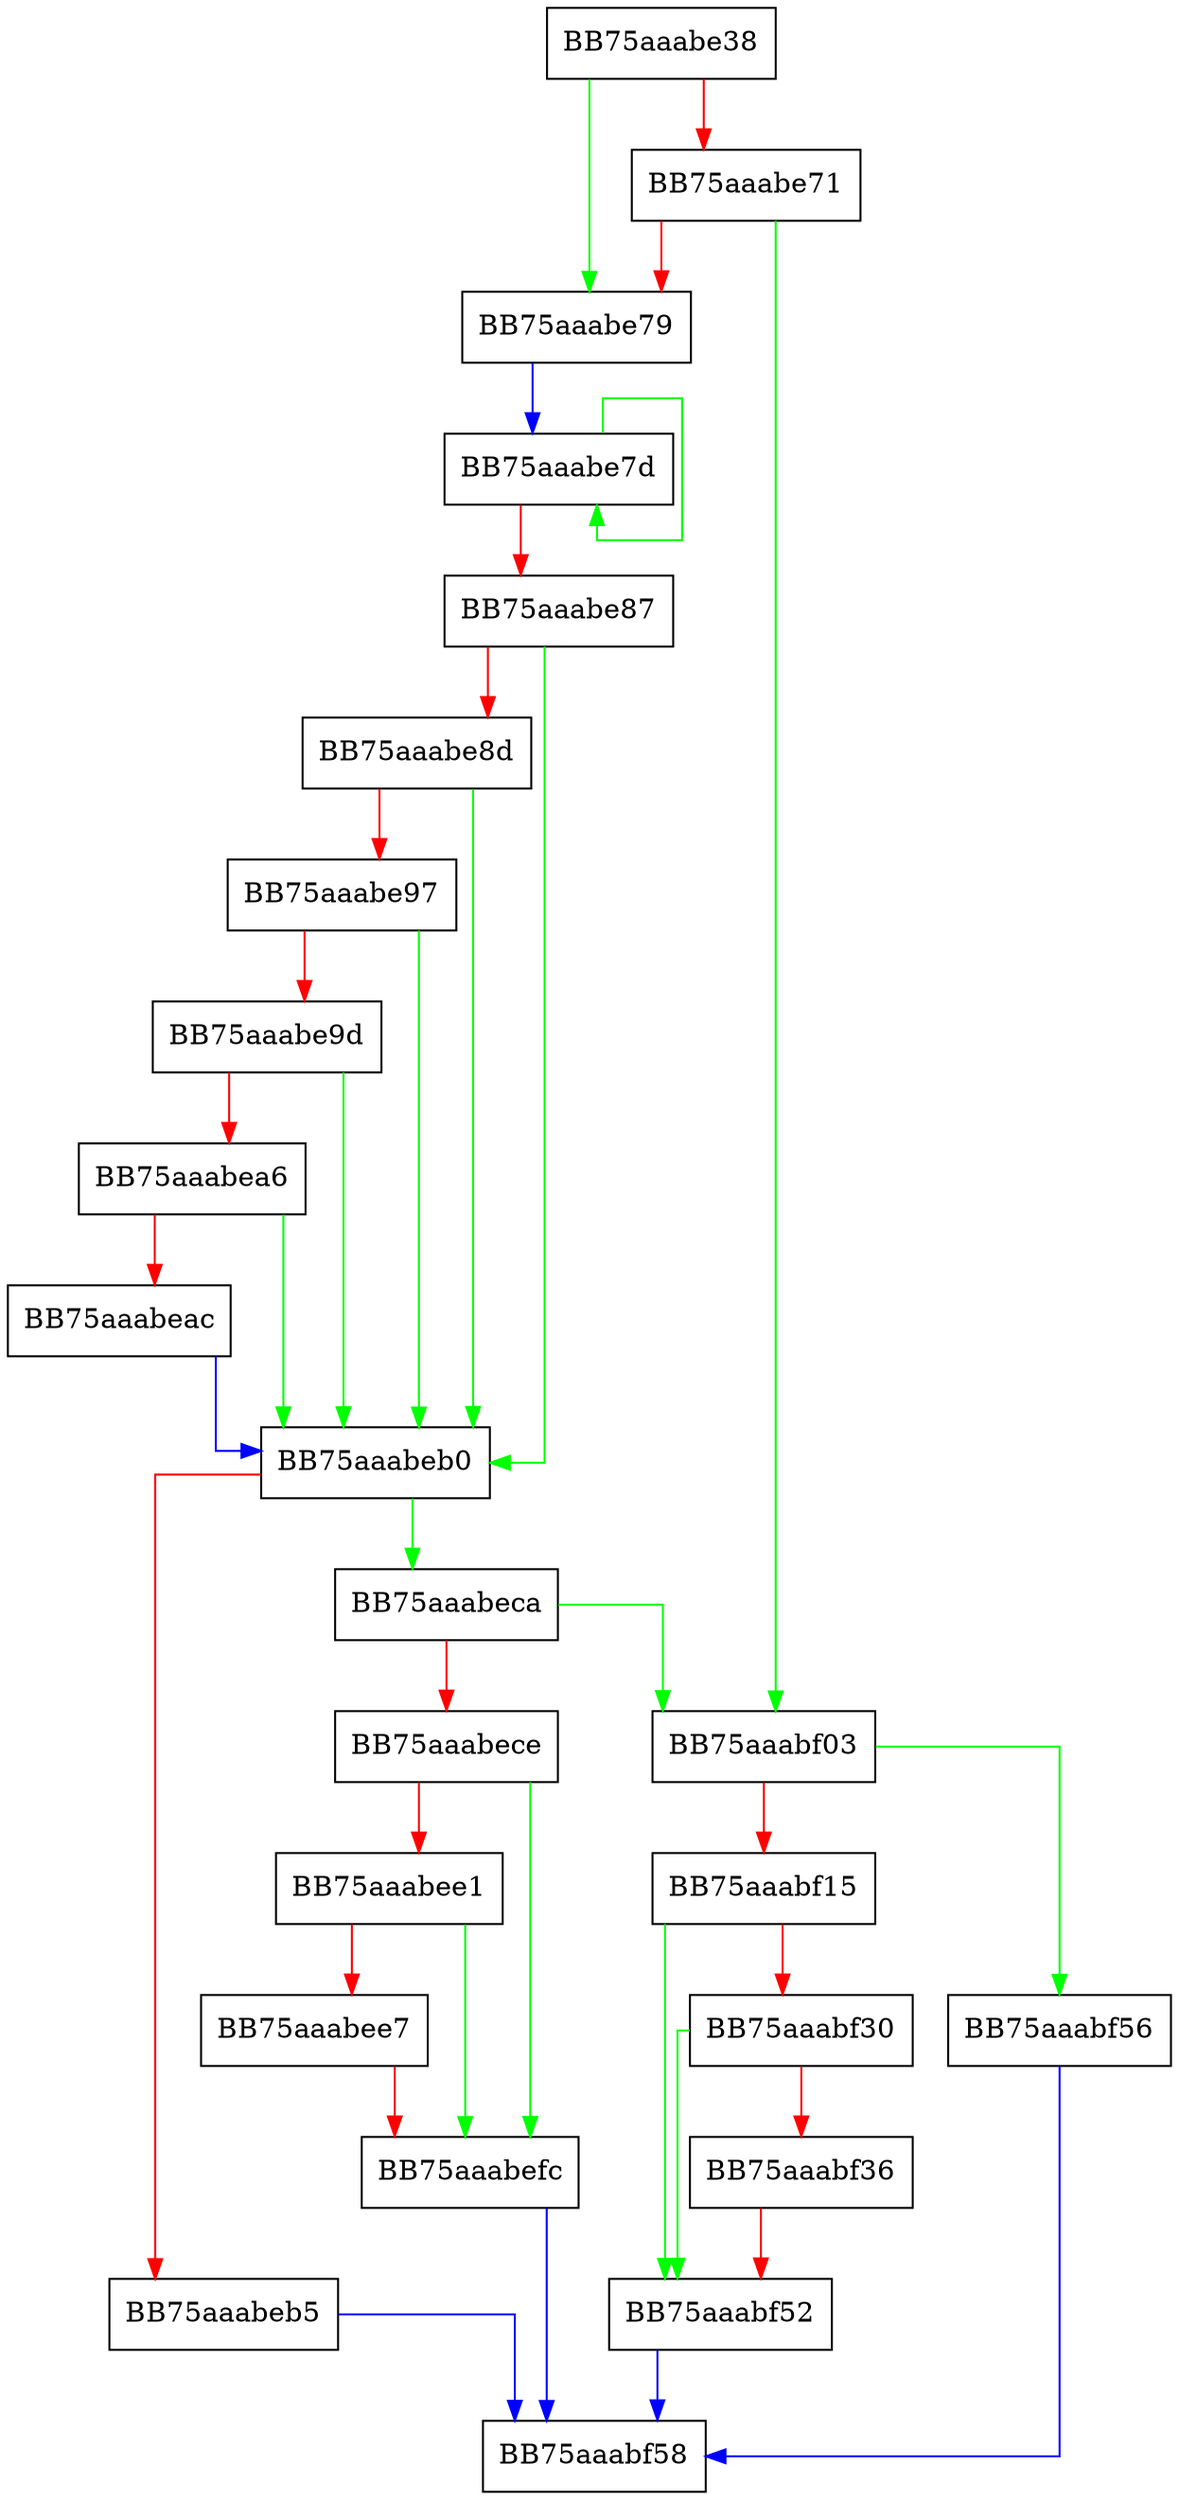 digraph SysIo_RebootDeleteFile {
  node [shape="box"];
  graph [splines=ortho];
  BB75aaabe38 -> BB75aaabe79 [color="green"];
  BB75aaabe38 -> BB75aaabe71 [color="red"];
  BB75aaabe71 -> BB75aaabf03 [color="green"];
  BB75aaabe71 -> BB75aaabe79 [color="red"];
  BB75aaabe79 -> BB75aaabe7d [color="blue"];
  BB75aaabe7d -> BB75aaabe7d [color="green"];
  BB75aaabe7d -> BB75aaabe87 [color="red"];
  BB75aaabe87 -> BB75aaabeb0 [color="green"];
  BB75aaabe87 -> BB75aaabe8d [color="red"];
  BB75aaabe8d -> BB75aaabeb0 [color="green"];
  BB75aaabe8d -> BB75aaabe97 [color="red"];
  BB75aaabe97 -> BB75aaabeb0 [color="green"];
  BB75aaabe97 -> BB75aaabe9d [color="red"];
  BB75aaabe9d -> BB75aaabeb0 [color="green"];
  BB75aaabe9d -> BB75aaabea6 [color="red"];
  BB75aaabea6 -> BB75aaabeb0 [color="green"];
  BB75aaabea6 -> BB75aaabeac [color="red"];
  BB75aaabeac -> BB75aaabeb0 [color="blue"];
  BB75aaabeb0 -> BB75aaabeca [color="green"];
  BB75aaabeb0 -> BB75aaabeb5 [color="red"];
  BB75aaabeb5 -> BB75aaabf58 [color="blue"];
  BB75aaabeca -> BB75aaabf03 [color="green"];
  BB75aaabeca -> BB75aaabece [color="red"];
  BB75aaabece -> BB75aaabefc [color="green"];
  BB75aaabece -> BB75aaabee1 [color="red"];
  BB75aaabee1 -> BB75aaabefc [color="green"];
  BB75aaabee1 -> BB75aaabee7 [color="red"];
  BB75aaabee7 -> BB75aaabefc [color="red"];
  BB75aaabefc -> BB75aaabf58 [color="blue"];
  BB75aaabf03 -> BB75aaabf56 [color="green"];
  BB75aaabf03 -> BB75aaabf15 [color="red"];
  BB75aaabf15 -> BB75aaabf52 [color="green"];
  BB75aaabf15 -> BB75aaabf30 [color="red"];
  BB75aaabf30 -> BB75aaabf52 [color="green"];
  BB75aaabf30 -> BB75aaabf36 [color="red"];
  BB75aaabf36 -> BB75aaabf52 [color="red"];
  BB75aaabf52 -> BB75aaabf58 [color="blue"];
  BB75aaabf56 -> BB75aaabf58 [color="blue"];
}